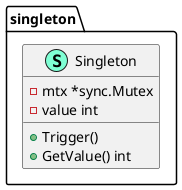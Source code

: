 @startuml
namespace singleton {
    class Singleton << (S,Aquamarine) >> {
        - mtx *sync.Mutex
        - value int

        + Trigger() 
        + GetValue() int

    }
}


@enduml
